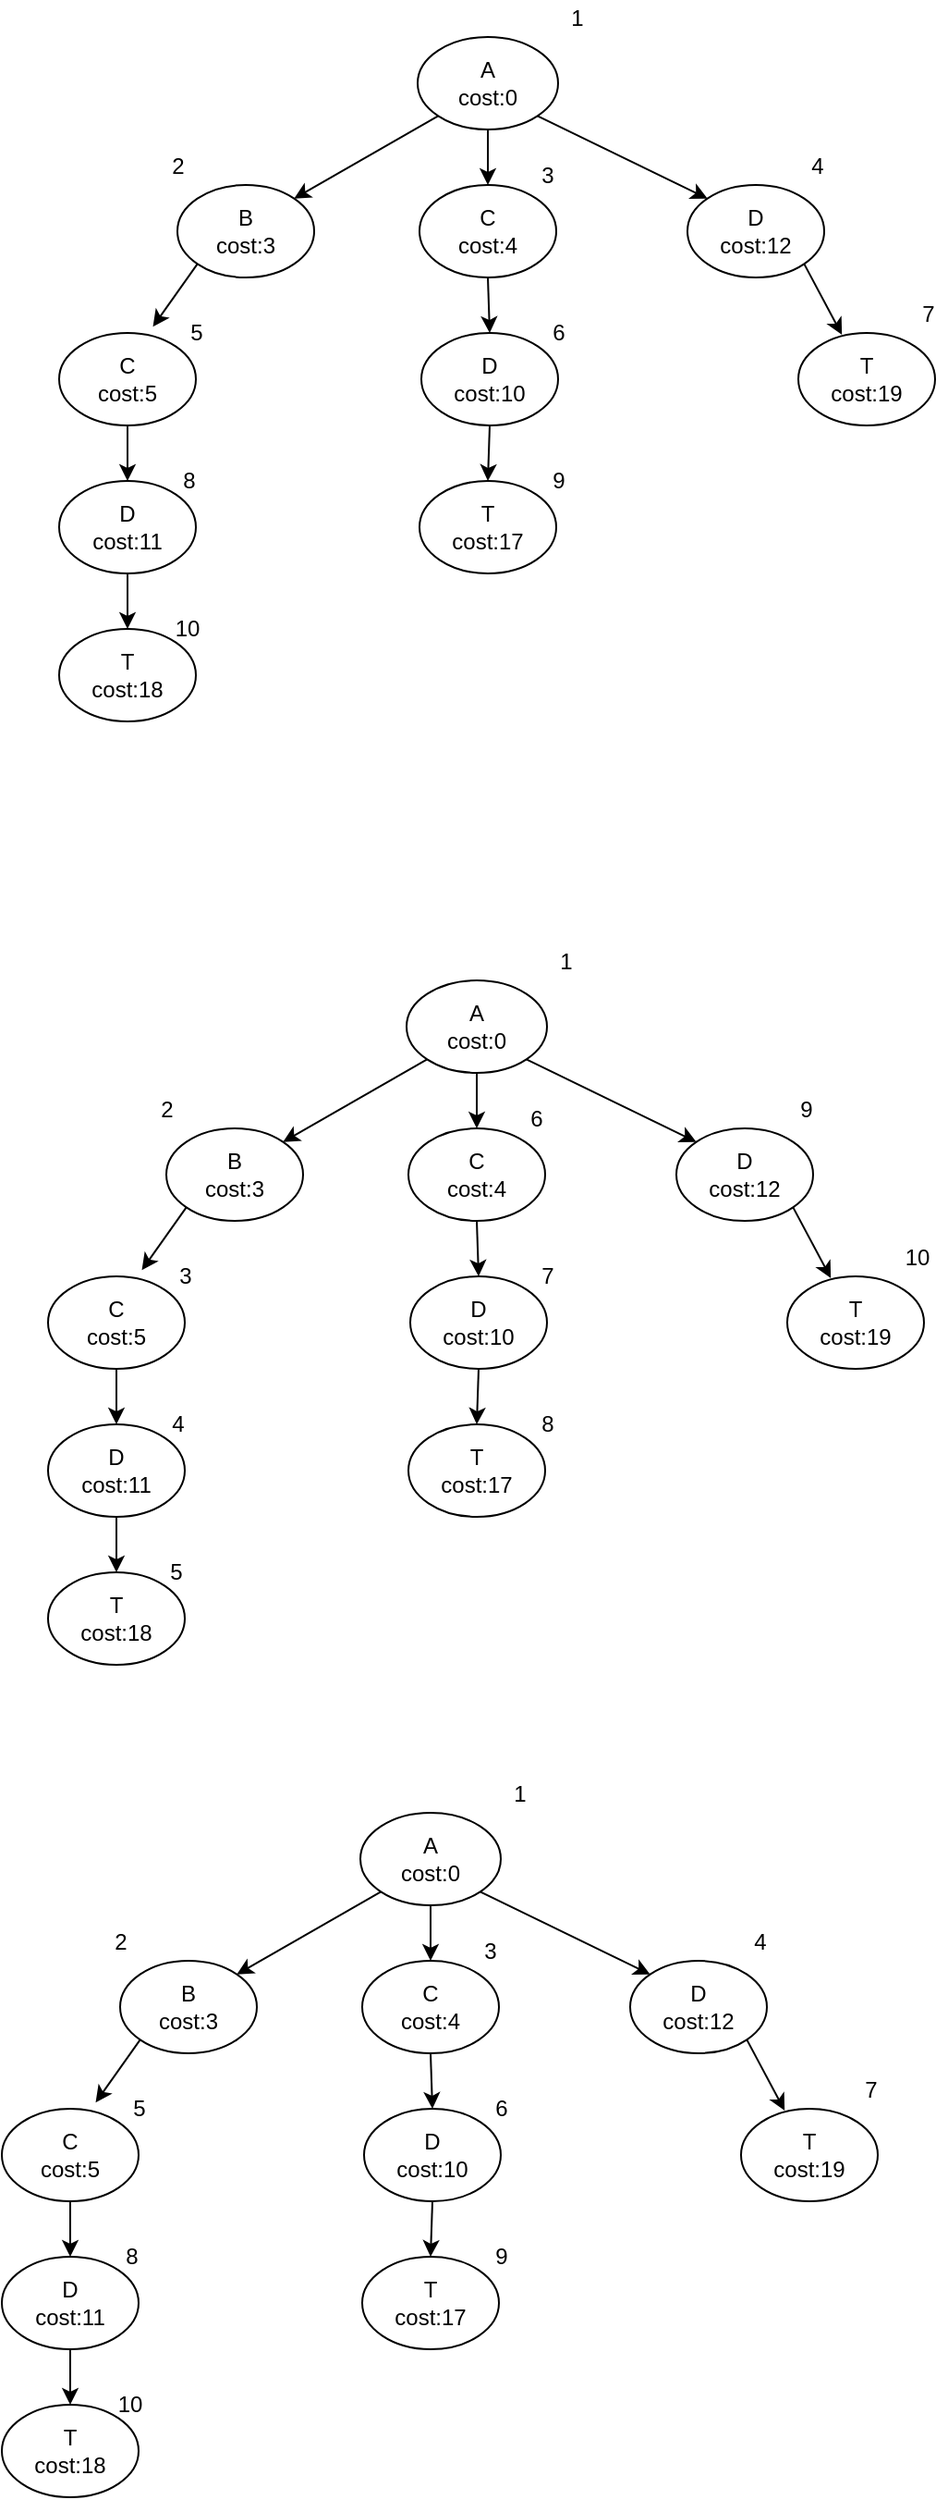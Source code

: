<mxfile version="16.2.4" type="github">
  <diagram id="lzxWH7pwL4uGtrHLCW54" name="Page-1">
    <mxGraphModel dx="1038" dy="539" grid="1" gridSize="10" guides="1" tooltips="1" connect="1" arrows="1" fold="1" page="1" pageScale="1" pageWidth="827" pageHeight="1169" math="0" shadow="0">
      <root>
        <mxCell id="0" />
        <mxCell id="1" parent="0" />
        <mxCell id="caNkxlBGrOkgOnk9MCBO-1" value="A&lt;br&gt;cost:0" style="ellipse;whiteSpace=wrap;html=1;" vertex="1" parent="1">
          <mxGeometry x="384" y="280" width="76" height="50" as="geometry" />
        </mxCell>
        <mxCell id="caNkxlBGrOkgOnk9MCBO-3" value="B&lt;br&gt;cost:3" style="ellipse;whiteSpace=wrap;html=1;" vertex="1" parent="1">
          <mxGeometry x="254" y="360" width="74" height="50" as="geometry" />
        </mxCell>
        <mxCell id="caNkxlBGrOkgOnk9MCBO-5" value="" style="endArrow=classic;html=1;rounded=0;entryX=1;entryY=0;entryDx=0;entryDy=0;exitX=0;exitY=1;exitDx=0;exitDy=0;" edge="1" parent="1" source="caNkxlBGrOkgOnk9MCBO-1" target="caNkxlBGrOkgOnk9MCBO-3">
          <mxGeometry width="50" height="50" relative="1" as="geometry">
            <mxPoint x="260" y="390" as="sourcePoint" />
            <mxPoint x="310" y="340" as="targetPoint" />
          </mxGeometry>
        </mxCell>
        <mxCell id="caNkxlBGrOkgOnk9MCBO-6" value="C&lt;br&gt;cost:4" style="ellipse;whiteSpace=wrap;html=1;" vertex="1" parent="1">
          <mxGeometry x="385" y="360" width="74" height="50" as="geometry" />
        </mxCell>
        <mxCell id="caNkxlBGrOkgOnk9MCBO-7" value="" style="endArrow=classic;html=1;rounded=0;exitX=0.5;exitY=1;exitDx=0;exitDy=0;entryX=0.5;entryY=0;entryDx=0;entryDy=0;" edge="1" parent="1" source="caNkxlBGrOkgOnk9MCBO-1" target="caNkxlBGrOkgOnk9MCBO-6">
          <mxGeometry width="50" height="50" relative="1" as="geometry">
            <mxPoint x="405.13" y="332.678" as="sourcePoint" />
            <mxPoint x="421" y="360" as="targetPoint" />
          </mxGeometry>
        </mxCell>
        <mxCell id="caNkxlBGrOkgOnk9MCBO-8" value="D&lt;br&gt;cost:12" style="ellipse;whiteSpace=wrap;html=1;" vertex="1" parent="1">
          <mxGeometry x="530" y="360" width="74" height="50" as="geometry" />
        </mxCell>
        <mxCell id="caNkxlBGrOkgOnk9MCBO-10" value="" style="endArrow=classic;html=1;rounded=0;exitX=1;exitY=1;exitDx=0;exitDy=0;entryX=0;entryY=0;entryDx=0;entryDy=0;" edge="1" parent="1" source="caNkxlBGrOkgOnk9MCBO-1" target="caNkxlBGrOkgOnk9MCBO-8">
          <mxGeometry width="50" height="50" relative="1" as="geometry">
            <mxPoint x="432" y="340" as="sourcePoint" />
            <mxPoint x="431" y="370" as="targetPoint" />
          </mxGeometry>
        </mxCell>
        <mxCell id="caNkxlBGrOkgOnk9MCBO-11" value="T&lt;br&gt;cost:19" style="ellipse;whiteSpace=wrap;html=1;" vertex="1" parent="1">
          <mxGeometry x="590" y="440" width="74" height="50" as="geometry" />
        </mxCell>
        <mxCell id="caNkxlBGrOkgOnk9MCBO-12" value="" style="endArrow=classic;html=1;rounded=0;exitX=1;exitY=1;exitDx=0;exitDy=0;entryX=0.319;entryY=0.02;entryDx=0;entryDy=0;entryPerimeter=0;" edge="1" parent="1" source="caNkxlBGrOkgOnk9MCBO-8" target="caNkxlBGrOkgOnk9MCBO-11">
          <mxGeometry width="50" height="50" relative="1" as="geometry">
            <mxPoint x="458.87" y="332.678" as="sourcePoint" />
            <mxPoint x="520.837" y="367.322" as="targetPoint" />
          </mxGeometry>
        </mxCell>
        <mxCell id="caNkxlBGrOkgOnk9MCBO-17" value="D&lt;br&gt;cost:10" style="ellipse;whiteSpace=wrap;html=1;" vertex="1" parent="1">
          <mxGeometry x="386" y="440" width="74" height="50" as="geometry" />
        </mxCell>
        <mxCell id="caNkxlBGrOkgOnk9MCBO-19" value="" style="endArrow=classic;html=1;rounded=0;exitX=0.5;exitY=1;exitDx=0;exitDy=0;entryX=0.5;entryY=0;entryDx=0;entryDy=0;" edge="1" parent="1" source="caNkxlBGrOkgOnk9MCBO-6" target="caNkxlBGrOkgOnk9MCBO-17">
          <mxGeometry width="50" height="50" relative="1" as="geometry">
            <mxPoint x="432" y="340" as="sourcePoint" />
            <mxPoint x="431" y="410" as="targetPoint" />
          </mxGeometry>
        </mxCell>
        <mxCell id="caNkxlBGrOkgOnk9MCBO-20" value="T&lt;br&gt;cost:17" style="ellipse;whiteSpace=wrap;html=1;" vertex="1" parent="1">
          <mxGeometry x="385" y="520" width="74" height="50" as="geometry" />
        </mxCell>
        <mxCell id="caNkxlBGrOkgOnk9MCBO-21" value="" style="endArrow=classic;html=1;rounded=0;exitX=0.5;exitY=1;exitDx=0;exitDy=0;entryX=0.5;entryY=0;entryDx=0;entryDy=0;" edge="1" parent="1" source="caNkxlBGrOkgOnk9MCBO-17" target="caNkxlBGrOkgOnk9MCBO-20">
          <mxGeometry width="50" height="50" relative="1" as="geometry">
            <mxPoint x="433" y="460" as="sourcePoint" />
            <mxPoint x="433" y="500" as="targetPoint" />
          </mxGeometry>
        </mxCell>
        <mxCell id="caNkxlBGrOkgOnk9MCBO-22" value="C&lt;br&gt;cost:5" style="ellipse;whiteSpace=wrap;html=1;" vertex="1" parent="1">
          <mxGeometry x="190" y="440" width="74" height="50" as="geometry" />
        </mxCell>
        <mxCell id="caNkxlBGrOkgOnk9MCBO-23" value="D&lt;br&gt;cost:11" style="ellipse;whiteSpace=wrap;html=1;" vertex="1" parent="1">
          <mxGeometry x="190" y="520" width="74" height="50" as="geometry" />
        </mxCell>
        <mxCell id="caNkxlBGrOkgOnk9MCBO-24" value="T&lt;br&gt;cost:18" style="ellipse;whiteSpace=wrap;html=1;" vertex="1" parent="1">
          <mxGeometry x="190" y="600" width="74" height="50" as="geometry" />
        </mxCell>
        <mxCell id="caNkxlBGrOkgOnk9MCBO-25" value="" style="endArrow=classic;html=1;rounded=0;entryX=0.686;entryY=-0.068;entryDx=0;entryDy=0;exitX=0;exitY=1;exitDx=0;exitDy=0;entryPerimeter=0;" edge="1" parent="1" source="caNkxlBGrOkgOnk9MCBO-3" target="caNkxlBGrOkgOnk9MCBO-22">
          <mxGeometry width="50" height="50" relative="1" as="geometry">
            <mxPoint x="405.13" y="332.678" as="sourcePoint" />
            <mxPoint x="343.163" y="367.322" as="targetPoint" />
          </mxGeometry>
        </mxCell>
        <mxCell id="caNkxlBGrOkgOnk9MCBO-26" value="" style="endArrow=classic;html=1;rounded=0;entryX=0.5;entryY=0;entryDx=0;entryDy=0;exitX=0.5;exitY=1;exitDx=0;exitDy=0;" edge="1" parent="1" source="caNkxlBGrOkgOnk9MCBO-22" target="caNkxlBGrOkgOnk9MCBO-23">
          <mxGeometry width="50" height="50" relative="1" as="geometry">
            <mxPoint x="415.13" y="342.678" as="sourcePoint" />
            <mxPoint x="353.163" y="377.322" as="targetPoint" />
          </mxGeometry>
        </mxCell>
        <mxCell id="caNkxlBGrOkgOnk9MCBO-27" value="" style="endArrow=classic;html=1;rounded=0;entryX=0.5;entryY=0;entryDx=0;entryDy=0;exitX=0.5;exitY=1;exitDx=0;exitDy=0;" edge="1" parent="1" source="caNkxlBGrOkgOnk9MCBO-23" target="caNkxlBGrOkgOnk9MCBO-24">
          <mxGeometry width="50" height="50" relative="1" as="geometry">
            <mxPoint x="425.13" y="352.678" as="sourcePoint" />
            <mxPoint x="363.163" y="387.322" as="targetPoint" />
          </mxGeometry>
        </mxCell>
        <mxCell id="caNkxlBGrOkgOnk9MCBO-28" value="1" style="text;html=1;align=center;verticalAlign=middle;resizable=0;points=[];autosize=1;strokeColor=none;fillColor=none;" vertex="1" parent="1">
          <mxGeometry x="460" y="260" width="20" height="20" as="geometry" />
        </mxCell>
        <mxCell id="caNkxlBGrOkgOnk9MCBO-29" value="2" style="text;html=1;align=center;verticalAlign=middle;resizable=0;points=[];autosize=1;strokeColor=none;fillColor=none;" vertex="1" parent="1">
          <mxGeometry x="244" y="340" width="20" height="20" as="geometry" />
        </mxCell>
        <mxCell id="caNkxlBGrOkgOnk9MCBO-30" value="3" style="text;html=1;align=center;verticalAlign=middle;resizable=0;points=[];autosize=1;strokeColor=none;fillColor=none;" vertex="1" parent="1">
          <mxGeometry x="444" y="345" width="20" height="20" as="geometry" />
        </mxCell>
        <mxCell id="caNkxlBGrOkgOnk9MCBO-31" value="4" style="text;html=1;align=center;verticalAlign=middle;resizable=0;points=[];autosize=1;strokeColor=none;fillColor=none;" vertex="1" parent="1">
          <mxGeometry x="590" y="340" width="20" height="20" as="geometry" />
        </mxCell>
        <mxCell id="caNkxlBGrOkgOnk9MCBO-32" value="5" style="text;html=1;align=center;verticalAlign=middle;resizable=0;points=[];autosize=1;strokeColor=none;fillColor=none;" vertex="1" parent="1">
          <mxGeometry x="254" y="430" width="20" height="20" as="geometry" />
        </mxCell>
        <mxCell id="caNkxlBGrOkgOnk9MCBO-36" value="6" style="text;html=1;align=center;verticalAlign=middle;resizable=0;points=[];autosize=1;strokeColor=none;fillColor=none;" vertex="1" parent="1">
          <mxGeometry x="450" y="430" width="20" height="20" as="geometry" />
        </mxCell>
        <mxCell id="caNkxlBGrOkgOnk9MCBO-37" value="7" style="text;html=1;align=center;verticalAlign=middle;resizable=0;points=[];autosize=1;strokeColor=none;fillColor=none;" vertex="1" parent="1">
          <mxGeometry x="650" y="420" width="20" height="20" as="geometry" />
        </mxCell>
        <mxCell id="caNkxlBGrOkgOnk9MCBO-38" value="8" style="text;html=1;align=center;verticalAlign=middle;resizable=0;points=[];autosize=1;strokeColor=none;fillColor=none;" vertex="1" parent="1">
          <mxGeometry x="250" y="510" width="20" height="20" as="geometry" />
        </mxCell>
        <mxCell id="caNkxlBGrOkgOnk9MCBO-39" value="9" style="text;html=1;align=center;verticalAlign=middle;resizable=0;points=[];autosize=1;strokeColor=none;fillColor=none;" vertex="1" parent="1">
          <mxGeometry x="450" y="510" width="20" height="20" as="geometry" />
        </mxCell>
        <mxCell id="caNkxlBGrOkgOnk9MCBO-40" value="10" style="text;html=1;align=center;verticalAlign=middle;resizable=0;points=[];autosize=1;strokeColor=none;fillColor=none;" vertex="1" parent="1">
          <mxGeometry x="244" y="590" width="30" height="20" as="geometry" />
        </mxCell>
        <mxCell id="caNkxlBGrOkgOnk9MCBO-42" value="A&lt;br&gt;cost:0" style="ellipse;whiteSpace=wrap;html=1;" vertex="1" parent="1">
          <mxGeometry x="378" y="790" width="76" height="50" as="geometry" />
        </mxCell>
        <mxCell id="caNkxlBGrOkgOnk9MCBO-43" value="B&lt;br&gt;cost:3" style="ellipse;whiteSpace=wrap;html=1;" vertex="1" parent="1">
          <mxGeometry x="248" y="870" width="74" height="50" as="geometry" />
        </mxCell>
        <mxCell id="caNkxlBGrOkgOnk9MCBO-44" value="" style="endArrow=classic;html=1;rounded=0;entryX=1;entryY=0;entryDx=0;entryDy=0;exitX=0;exitY=1;exitDx=0;exitDy=0;" edge="1" parent="1" source="caNkxlBGrOkgOnk9MCBO-42" target="caNkxlBGrOkgOnk9MCBO-43">
          <mxGeometry width="50" height="50" relative="1" as="geometry">
            <mxPoint x="254" y="900" as="sourcePoint" />
            <mxPoint x="304" y="850" as="targetPoint" />
          </mxGeometry>
        </mxCell>
        <mxCell id="caNkxlBGrOkgOnk9MCBO-45" value="C&lt;br&gt;cost:4" style="ellipse;whiteSpace=wrap;html=1;" vertex="1" parent="1">
          <mxGeometry x="379" y="870" width="74" height="50" as="geometry" />
        </mxCell>
        <mxCell id="caNkxlBGrOkgOnk9MCBO-46" value="" style="endArrow=classic;html=1;rounded=0;exitX=0.5;exitY=1;exitDx=0;exitDy=0;entryX=0.5;entryY=0;entryDx=0;entryDy=0;" edge="1" parent="1" source="caNkxlBGrOkgOnk9MCBO-42" target="caNkxlBGrOkgOnk9MCBO-45">
          <mxGeometry width="50" height="50" relative="1" as="geometry">
            <mxPoint x="399.13" y="842.678" as="sourcePoint" />
            <mxPoint x="415" y="870" as="targetPoint" />
          </mxGeometry>
        </mxCell>
        <mxCell id="caNkxlBGrOkgOnk9MCBO-47" value="D&lt;br&gt;cost:12" style="ellipse;whiteSpace=wrap;html=1;" vertex="1" parent="1">
          <mxGeometry x="524" y="870" width="74" height="50" as="geometry" />
        </mxCell>
        <mxCell id="caNkxlBGrOkgOnk9MCBO-48" value="" style="endArrow=classic;html=1;rounded=0;exitX=1;exitY=1;exitDx=0;exitDy=0;entryX=0;entryY=0;entryDx=0;entryDy=0;" edge="1" parent="1" source="caNkxlBGrOkgOnk9MCBO-42" target="caNkxlBGrOkgOnk9MCBO-47">
          <mxGeometry width="50" height="50" relative="1" as="geometry">
            <mxPoint x="426" y="850" as="sourcePoint" />
            <mxPoint x="425" y="880" as="targetPoint" />
          </mxGeometry>
        </mxCell>
        <mxCell id="caNkxlBGrOkgOnk9MCBO-49" value="T&lt;br&gt;cost:19" style="ellipse;whiteSpace=wrap;html=1;" vertex="1" parent="1">
          <mxGeometry x="584" y="950" width="74" height="50" as="geometry" />
        </mxCell>
        <mxCell id="caNkxlBGrOkgOnk9MCBO-50" value="" style="endArrow=classic;html=1;rounded=0;exitX=1;exitY=1;exitDx=0;exitDy=0;entryX=0.319;entryY=0.02;entryDx=0;entryDy=0;entryPerimeter=0;" edge="1" parent="1" source="caNkxlBGrOkgOnk9MCBO-47" target="caNkxlBGrOkgOnk9MCBO-49">
          <mxGeometry width="50" height="50" relative="1" as="geometry">
            <mxPoint x="452.87" y="842.678" as="sourcePoint" />
            <mxPoint x="514.837" y="877.322" as="targetPoint" />
          </mxGeometry>
        </mxCell>
        <mxCell id="caNkxlBGrOkgOnk9MCBO-51" value="D&lt;br&gt;cost:10" style="ellipse;whiteSpace=wrap;html=1;" vertex="1" parent="1">
          <mxGeometry x="380" y="950" width="74" height="50" as="geometry" />
        </mxCell>
        <mxCell id="caNkxlBGrOkgOnk9MCBO-52" value="" style="endArrow=classic;html=1;rounded=0;exitX=0.5;exitY=1;exitDx=0;exitDy=0;entryX=0.5;entryY=0;entryDx=0;entryDy=0;" edge="1" parent="1" source="caNkxlBGrOkgOnk9MCBO-45" target="caNkxlBGrOkgOnk9MCBO-51">
          <mxGeometry width="50" height="50" relative="1" as="geometry">
            <mxPoint x="426" y="850" as="sourcePoint" />
            <mxPoint x="425" y="920" as="targetPoint" />
          </mxGeometry>
        </mxCell>
        <mxCell id="caNkxlBGrOkgOnk9MCBO-53" value="T&lt;br&gt;cost:17" style="ellipse;whiteSpace=wrap;html=1;" vertex="1" parent="1">
          <mxGeometry x="379" y="1030" width="74" height="50" as="geometry" />
        </mxCell>
        <mxCell id="caNkxlBGrOkgOnk9MCBO-54" value="" style="endArrow=classic;html=1;rounded=0;exitX=0.5;exitY=1;exitDx=0;exitDy=0;entryX=0.5;entryY=0;entryDx=0;entryDy=0;" edge="1" parent="1" source="caNkxlBGrOkgOnk9MCBO-51" target="caNkxlBGrOkgOnk9MCBO-53">
          <mxGeometry width="50" height="50" relative="1" as="geometry">
            <mxPoint x="427" y="970" as="sourcePoint" />
            <mxPoint x="427" y="1010" as="targetPoint" />
          </mxGeometry>
        </mxCell>
        <mxCell id="caNkxlBGrOkgOnk9MCBO-55" value="C&lt;br&gt;cost:5" style="ellipse;whiteSpace=wrap;html=1;" vertex="1" parent="1">
          <mxGeometry x="184" y="950" width="74" height="50" as="geometry" />
        </mxCell>
        <mxCell id="caNkxlBGrOkgOnk9MCBO-56" value="D&lt;br&gt;cost:11" style="ellipse;whiteSpace=wrap;html=1;" vertex="1" parent="1">
          <mxGeometry x="184" y="1030" width="74" height="50" as="geometry" />
        </mxCell>
        <mxCell id="caNkxlBGrOkgOnk9MCBO-57" value="T&lt;br&gt;cost:18" style="ellipse;whiteSpace=wrap;html=1;" vertex="1" parent="1">
          <mxGeometry x="184" y="1110" width="74" height="50" as="geometry" />
        </mxCell>
        <mxCell id="caNkxlBGrOkgOnk9MCBO-58" value="" style="endArrow=classic;html=1;rounded=0;entryX=0.686;entryY=-0.068;entryDx=0;entryDy=0;exitX=0;exitY=1;exitDx=0;exitDy=0;entryPerimeter=0;" edge="1" parent="1" source="caNkxlBGrOkgOnk9MCBO-43" target="caNkxlBGrOkgOnk9MCBO-55">
          <mxGeometry width="50" height="50" relative="1" as="geometry">
            <mxPoint x="399.13" y="842.678" as="sourcePoint" />
            <mxPoint x="337.163" y="877.322" as="targetPoint" />
          </mxGeometry>
        </mxCell>
        <mxCell id="caNkxlBGrOkgOnk9MCBO-59" value="" style="endArrow=classic;html=1;rounded=0;entryX=0.5;entryY=0;entryDx=0;entryDy=0;exitX=0.5;exitY=1;exitDx=0;exitDy=0;" edge="1" parent="1" source="caNkxlBGrOkgOnk9MCBO-55" target="caNkxlBGrOkgOnk9MCBO-56">
          <mxGeometry width="50" height="50" relative="1" as="geometry">
            <mxPoint x="409.13" y="852.678" as="sourcePoint" />
            <mxPoint x="347.163" y="887.322" as="targetPoint" />
          </mxGeometry>
        </mxCell>
        <mxCell id="caNkxlBGrOkgOnk9MCBO-60" value="" style="endArrow=classic;html=1;rounded=0;entryX=0.5;entryY=0;entryDx=0;entryDy=0;exitX=0.5;exitY=1;exitDx=0;exitDy=0;" edge="1" parent="1" source="caNkxlBGrOkgOnk9MCBO-56" target="caNkxlBGrOkgOnk9MCBO-57">
          <mxGeometry width="50" height="50" relative="1" as="geometry">
            <mxPoint x="419.13" y="862.678" as="sourcePoint" />
            <mxPoint x="357.163" y="897.322" as="targetPoint" />
          </mxGeometry>
        </mxCell>
        <mxCell id="caNkxlBGrOkgOnk9MCBO-61" value="1" style="text;html=1;align=center;verticalAlign=middle;resizable=0;points=[];autosize=1;strokeColor=none;fillColor=none;" vertex="1" parent="1">
          <mxGeometry x="454" y="770" width="20" height="20" as="geometry" />
        </mxCell>
        <mxCell id="caNkxlBGrOkgOnk9MCBO-62" value="2" style="text;html=1;align=center;verticalAlign=middle;resizable=0;points=[];autosize=1;strokeColor=none;fillColor=none;" vertex="1" parent="1">
          <mxGeometry x="238" y="850" width="20" height="20" as="geometry" />
        </mxCell>
        <mxCell id="caNkxlBGrOkgOnk9MCBO-63" value="6" style="text;html=1;align=center;verticalAlign=middle;resizable=0;points=[];autosize=1;strokeColor=none;fillColor=none;" vertex="1" parent="1">
          <mxGeometry x="438" y="855" width="20" height="20" as="geometry" />
        </mxCell>
        <mxCell id="caNkxlBGrOkgOnk9MCBO-64" value="9" style="text;html=1;align=center;verticalAlign=middle;resizable=0;points=[];autosize=1;strokeColor=none;fillColor=none;" vertex="1" parent="1">
          <mxGeometry x="584" y="850" width="20" height="20" as="geometry" />
        </mxCell>
        <mxCell id="caNkxlBGrOkgOnk9MCBO-65" value="3" style="text;html=1;align=center;verticalAlign=middle;resizable=0;points=[];autosize=1;strokeColor=none;fillColor=none;" vertex="1" parent="1">
          <mxGeometry x="248" y="940" width="20" height="20" as="geometry" />
        </mxCell>
        <mxCell id="caNkxlBGrOkgOnk9MCBO-66" value="7" style="text;html=1;align=center;verticalAlign=middle;resizable=0;points=[];autosize=1;strokeColor=none;fillColor=none;" vertex="1" parent="1">
          <mxGeometry x="444" y="940" width="20" height="20" as="geometry" />
        </mxCell>
        <mxCell id="caNkxlBGrOkgOnk9MCBO-67" value="10" style="text;html=1;align=center;verticalAlign=middle;resizable=0;points=[];autosize=1;strokeColor=none;fillColor=none;" vertex="1" parent="1">
          <mxGeometry x="639" y="930" width="30" height="20" as="geometry" />
        </mxCell>
        <mxCell id="caNkxlBGrOkgOnk9MCBO-68" value="4" style="text;html=1;align=center;verticalAlign=middle;resizable=0;points=[];autosize=1;strokeColor=none;fillColor=none;" vertex="1" parent="1">
          <mxGeometry x="244" y="1020" width="20" height="20" as="geometry" />
        </mxCell>
        <mxCell id="caNkxlBGrOkgOnk9MCBO-69" value="8" style="text;html=1;align=center;verticalAlign=middle;resizable=0;points=[];autosize=1;strokeColor=none;fillColor=none;" vertex="1" parent="1">
          <mxGeometry x="444" y="1020" width="20" height="20" as="geometry" />
        </mxCell>
        <mxCell id="caNkxlBGrOkgOnk9MCBO-70" value="5" style="text;html=1;align=center;verticalAlign=middle;resizable=0;points=[];autosize=1;strokeColor=none;fillColor=none;" vertex="1" parent="1">
          <mxGeometry x="243" y="1100" width="20" height="20" as="geometry" />
        </mxCell>
        <mxCell id="caNkxlBGrOkgOnk9MCBO-100" value="A&lt;br&gt;cost:0" style="ellipse;whiteSpace=wrap;html=1;" vertex="1" parent="1">
          <mxGeometry x="353" y="1240" width="76" height="50" as="geometry" />
        </mxCell>
        <mxCell id="caNkxlBGrOkgOnk9MCBO-101" value="B&lt;br&gt;cost:3" style="ellipse;whiteSpace=wrap;html=1;" vertex="1" parent="1">
          <mxGeometry x="223" y="1320" width="74" height="50" as="geometry" />
        </mxCell>
        <mxCell id="caNkxlBGrOkgOnk9MCBO-102" value="" style="endArrow=classic;html=1;rounded=0;entryX=1;entryY=0;entryDx=0;entryDy=0;exitX=0;exitY=1;exitDx=0;exitDy=0;" edge="1" parent="1" source="caNkxlBGrOkgOnk9MCBO-100" target="caNkxlBGrOkgOnk9MCBO-101">
          <mxGeometry width="50" height="50" relative="1" as="geometry">
            <mxPoint x="229" y="1350" as="sourcePoint" />
            <mxPoint x="279" y="1300" as="targetPoint" />
          </mxGeometry>
        </mxCell>
        <mxCell id="caNkxlBGrOkgOnk9MCBO-103" value="C&lt;br&gt;cost:4" style="ellipse;whiteSpace=wrap;html=1;" vertex="1" parent="1">
          <mxGeometry x="354" y="1320" width="74" height="50" as="geometry" />
        </mxCell>
        <mxCell id="caNkxlBGrOkgOnk9MCBO-104" value="" style="endArrow=classic;html=1;rounded=0;exitX=0.5;exitY=1;exitDx=0;exitDy=0;entryX=0.5;entryY=0;entryDx=0;entryDy=0;" edge="1" parent="1" source="caNkxlBGrOkgOnk9MCBO-100" target="caNkxlBGrOkgOnk9MCBO-103">
          <mxGeometry width="50" height="50" relative="1" as="geometry">
            <mxPoint x="374.13" y="1292.678" as="sourcePoint" />
            <mxPoint x="390" y="1320" as="targetPoint" />
          </mxGeometry>
        </mxCell>
        <mxCell id="caNkxlBGrOkgOnk9MCBO-105" value="D&lt;br&gt;cost:12" style="ellipse;whiteSpace=wrap;html=1;" vertex="1" parent="1">
          <mxGeometry x="499" y="1320" width="74" height="50" as="geometry" />
        </mxCell>
        <mxCell id="caNkxlBGrOkgOnk9MCBO-106" value="" style="endArrow=classic;html=1;rounded=0;exitX=1;exitY=1;exitDx=0;exitDy=0;entryX=0;entryY=0;entryDx=0;entryDy=0;" edge="1" parent="1" source="caNkxlBGrOkgOnk9MCBO-100" target="caNkxlBGrOkgOnk9MCBO-105">
          <mxGeometry width="50" height="50" relative="1" as="geometry">
            <mxPoint x="401" y="1300" as="sourcePoint" />
            <mxPoint x="400" y="1330" as="targetPoint" />
          </mxGeometry>
        </mxCell>
        <mxCell id="caNkxlBGrOkgOnk9MCBO-107" value="T&lt;br&gt;cost:19" style="ellipse;whiteSpace=wrap;html=1;" vertex="1" parent="1">
          <mxGeometry x="559" y="1400" width="74" height="50" as="geometry" />
        </mxCell>
        <mxCell id="caNkxlBGrOkgOnk9MCBO-108" value="" style="endArrow=classic;html=1;rounded=0;exitX=1;exitY=1;exitDx=0;exitDy=0;entryX=0.319;entryY=0.02;entryDx=0;entryDy=0;entryPerimeter=0;" edge="1" parent="1" source="caNkxlBGrOkgOnk9MCBO-105" target="caNkxlBGrOkgOnk9MCBO-107">
          <mxGeometry width="50" height="50" relative="1" as="geometry">
            <mxPoint x="427.87" y="1292.678" as="sourcePoint" />
            <mxPoint x="489.837" y="1327.322" as="targetPoint" />
          </mxGeometry>
        </mxCell>
        <mxCell id="caNkxlBGrOkgOnk9MCBO-109" value="D&lt;br&gt;cost:10" style="ellipse;whiteSpace=wrap;html=1;" vertex="1" parent="1">
          <mxGeometry x="355" y="1400" width="74" height="50" as="geometry" />
        </mxCell>
        <mxCell id="caNkxlBGrOkgOnk9MCBO-110" value="" style="endArrow=classic;html=1;rounded=0;exitX=0.5;exitY=1;exitDx=0;exitDy=0;entryX=0.5;entryY=0;entryDx=0;entryDy=0;" edge="1" parent="1" source="caNkxlBGrOkgOnk9MCBO-103" target="caNkxlBGrOkgOnk9MCBO-109">
          <mxGeometry width="50" height="50" relative="1" as="geometry">
            <mxPoint x="401" y="1300" as="sourcePoint" />
            <mxPoint x="400" y="1370" as="targetPoint" />
          </mxGeometry>
        </mxCell>
        <mxCell id="caNkxlBGrOkgOnk9MCBO-111" value="T&lt;br&gt;cost:17" style="ellipse;whiteSpace=wrap;html=1;" vertex="1" parent="1">
          <mxGeometry x="354" y="1480" width="74" height="50" as="geometry" />
        </mxCell>
        <mxCell id="caNkxlBGrOkgOnk9MCBO-112" value="" style="endArrow=classic;html=1;rounded=0;exitX=0.5;exitY=1;exitDx=0;exitDy=0;entryX=0.5;entryY=0;entryDx=0;entryDy=0;" edge="1" parent="1" source="caNkxlBGrOkgOnk9MCBO-109" target="caNkxlBGrOkgOnk9MCBO-111">
          <mxGeometry width="50" height="50" relative="1" as="geometry">
            <mxPoint x="402" y="1420" as="sourcePoint" />
            <mxPoint x="402" y="1460" as="targetPoint" />
          </mxGeometry>
        </mxCell>
        <mxCell id="caNkxlBGrOkgOnk9MCBO-113" value="C&lt;br&gt;cost:5" style="ellipse;whiteSpace=wrap;html=1;" vertex="1" parent="1">
          <mxGeometry x="159" y="1400" width="74" height="50" as="geometry" />
        </mxCell>
        <mxCell id="caNkxlBGrOkgOnk9MCBO-114" value="D&lt;br&gt;cost:11" style="ellipse;whiteSpace=wrap;html=1;" vertex="1" parent="1">
          <mxGeometry x="159" y="1480" width="74" height="50" as="geometry" />
        </mxCell>
        <mxCell id="caNkxlBGrOkgOnk9MCBO-115" value="T&lt;br&gt;cost:18" style="ellipse;whiteSpace=wrap;html=1;" vertex="1" parent="1">
          <mxGeometry x="159" y="1560" width="74" height="50" as="geometry" />
        </mxCell>
        <mxCell id="caNkxlBGrOkgOnk9MCBO-116" value="" style="endArrow=classic;html=1;rounded=0;entryX=0.686;entryY=-0.068;entryDx=0;entryDy=0;exitX=0;exitY=1;exitDx=0;exitDy=0;entryPerimeter=0;" edge="1" parent="1" source="caNkxlBGrOkgOnk9MCBO-101" target="caNkxlBGrOkgOnk9MCBO-113">
          <mxGeometry width="50" height="50" relative="1" as="geometry">
            <mxPoint x="374.13" y="1292.678" as="sourcePoint" />
            <mxPoint x="312.163" y="1327.322" as="targetPoint" />
          </mxGeometry>
        </mxCell>
        <mxCell id="caNkxlBGrOkgOnk9MCBO-117" value="" style="endArrow=classic;html=1;rounded=0;entryX=0.5;entryY=0;entryDx=0;entryDy=0;exitX=0.5;exitY=1;exitDx=0;exitDy=0;" edge="1" parent="1" source="caNkxlBGrOkgOnk9MCBO-113" target="caNkxlBGrOkgOnk9MCBO-114">
          <mxGeometry width="50" height="50" relative="1" as="geometry">
            <mxPoint x="384.13" y="1302.678" as="sourcePoint" />
            <mxPoint x="322.163" y="1337.322" as="targetPoint" />
          </mxGeometry>
        </mxCell>
        <mxCell id="caNkxlBGrOkgOnk9MCBO-118" value="" style="endArrow=classic;html=1;rounded=0;entryX=0.5;entryY=0;entryDx=0;entryDy=0;exitX=0.5;exitY=1;exitDx=0;exitDy=0;" edge="1" parent="1" source="caNkxlBGrOkgOnk9MCBO-114" target="caNkxlBGrOkgOnk9MCBO-115">
          <mxGeometry width="50" height="50" relative="1" as="geometry">
            <mxPoint x="394.13" y="1312.678" as="sourcePoint" />
            <mxPoint x="332.163" y="1347.322" as="targetPoint" />
          </mxGeometry>
        </mxCell>
        <mxCell id="caNkxlBGrOkgOnk9MCBO-119" value="1" style="text;html=1;align=center;verticalAlign=middle;resizable=0;points=[];autosize=1;strokeColor=none;fillColor=none;" vertex="1" parent="1">
          <mxGeometry x="429" y="1220" width="20" height="20" as="geometry" />
        </mxCell>
        <mxCell id="caNkxlBGrOkgOnk9MCBO-120" value="2" style="text;html=1;align=center;verticalAlign=middle;resizable=0;points=[];autosize=1;strokeColor=none;fillColor=none;" vertex="1" parent="1">
          <mxGeometry x="213" y="1300" width="20" height="20" as="geometry" />
        </mxCell>
        <mxCell id="caNkxlBGrOkgOnk9MCBO-121" value="3" style="text;html=1;align=center;verticalAlign=middle;resizable=0;points=[];autosize=1;strokeColor=none;fillColor=none;" vertex="1" parent="1">
          <mxGeometry x="413" y="1305" width="20" height="20" as="geometry" />
        </mxCell>
        <mxCell id="caNkxlBGrOkgOnk9MCBO-122" value="4" style="text;html=1;align=center;verticalAlign=middle;resizable=0;points=[];autosize=1;strokeColor=none;fillColor=none;" vertex="1" parent="1">
          <mxGeometry x="559" y="1300" width="20" height="20" as="geometry" />
        </mxCell>
        <mxCell id="caNkxlBGrOkgOnk9MCBO-123" value="5" style="text;html=1;align=center;verticalAlign=middle;resizable=0;points=[];autosize=1;strokeColor=none;fillColor=none;" vertex="1" parent="1">
          <mxGeometry x="223" y="1390" width="20" height="20" as="geometry" />
        </mxCell>
        <mxCell id="caNkxlBGrOkgOnk9MCBO-124" value="6" style="text;html=1;align=center;verticalAlign=middle;resizable=0;points=[];autosize=1;strokeColor=none;fillColor=none;" vertex="1" parent="1">
          <mxGeometry x="419" y="1390" width="20" height="20" as="geometry" />
        </mxCell>
        <mxCell id="caNkxlBGrOkgOnk9MCBO-125" value="7" style="text;html=1;align=center;verticalAlign=middle;resizable=0;points=[];autosize=1;strokeColor=none;fillColor=none;" vertex="1" parent="1">
          <mxGeometry x="619" y="1380" width="20" height="20" as="geometry" />
        </mxCell>
        <mxCell id="caNkxlBGrOkgOnk9MCBO-126" value="8" style="text;html=1;align=center;verticalAlign=middle;resizable=0;points=[];autosize=1;strokeColor=none;fillColor=none;" vertex="1" parent="1">
          <mxGeometry x="219" y="1470" width="20" height="20" as="geometry" />
        </mxCell>
        <mxCell id="caNkxlBGrOkgOnk9MCBO-127" value="9" style="text;html=1;align=center;verticalAlign=middle;resizable=0;points=[];autosize=1;strokeColor=none;fillColor=none;" vertex="1" parent="1">
          <mxGeometry x="419" y="1470" width="20" height="20" as="geometry" />
        </mxCell>
        <mxCell id="caNkxlBGrOkgOnk9MCBO-128" value="10" style="text;html=1;align=center;verticalAlign=middle;resizable=0;points=[];autosize=1;strokeColor=none;fillColor=none;" vertex="1" parent="1">
          <mxGeometry x="213" y="1550" width="30" height="20" as="geometry" />
        </mxCell>
      </root>
    </mxGraphModel>
  </diagram>
</mxfile>
